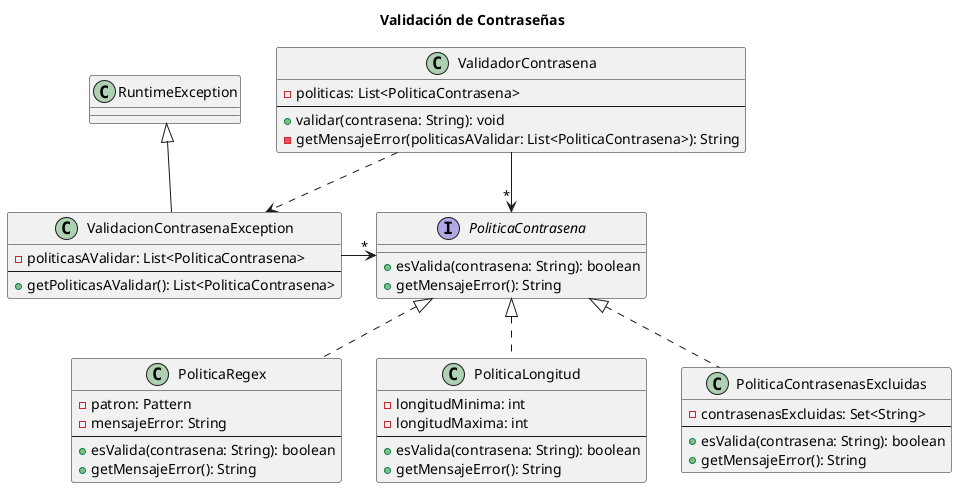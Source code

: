 @startuml password

title Validación de Contraseñas

interface PoliticaContrasena {
  + esValida(contrasena: String): boolean
  + getMensajeError(): String
}

class PoliticaRegex {
  - patron: Pattern
  - mensajeError: String
  --
  + esValida(contrasena: String): boolean
  + getMensajeError(): String
}

class PoliticaLongitud {
  - longitudMinima: int
  - longitudMaxima: int
  --
  + esValida(contrasena: String): boolean
  + getMensajeError(): String
}

class PoliticaContrasenasExcluidas {
  - contrasenasExcluidas: Set<String>
  --
  + esValida(contrasena: String): boolean
  + getMensajeError(): String
}

class ValidadorContrasena {
  - politicas: List<PoliticaContrasena>
  --
  + validar(contrasena: String): void
  - getMensajeError(politicasAValidar: List<PoliticaContrasena>): String
}

class ValidacionContrasenaException extends RuntimeException {
  - politicasAValidar: List<PoliticaContrasena>
  --
  + getPoliticasAValidar(): List<PoliticaContrasena>
}

PoliticaContrasena <|.. PoliticaRegex
PoliticaContrasena <|.. PoliticaLongitud
PoliticaContrasena <|.. PoliticaContrasenasExcluidas
ValidadorContrasena --> "*" PoliticaContrasena
ValidadorContrasena ..> ValidacionContrasenaException
ValidacionContrasenaException -> "*" PoliticaContrasena

@enduml
